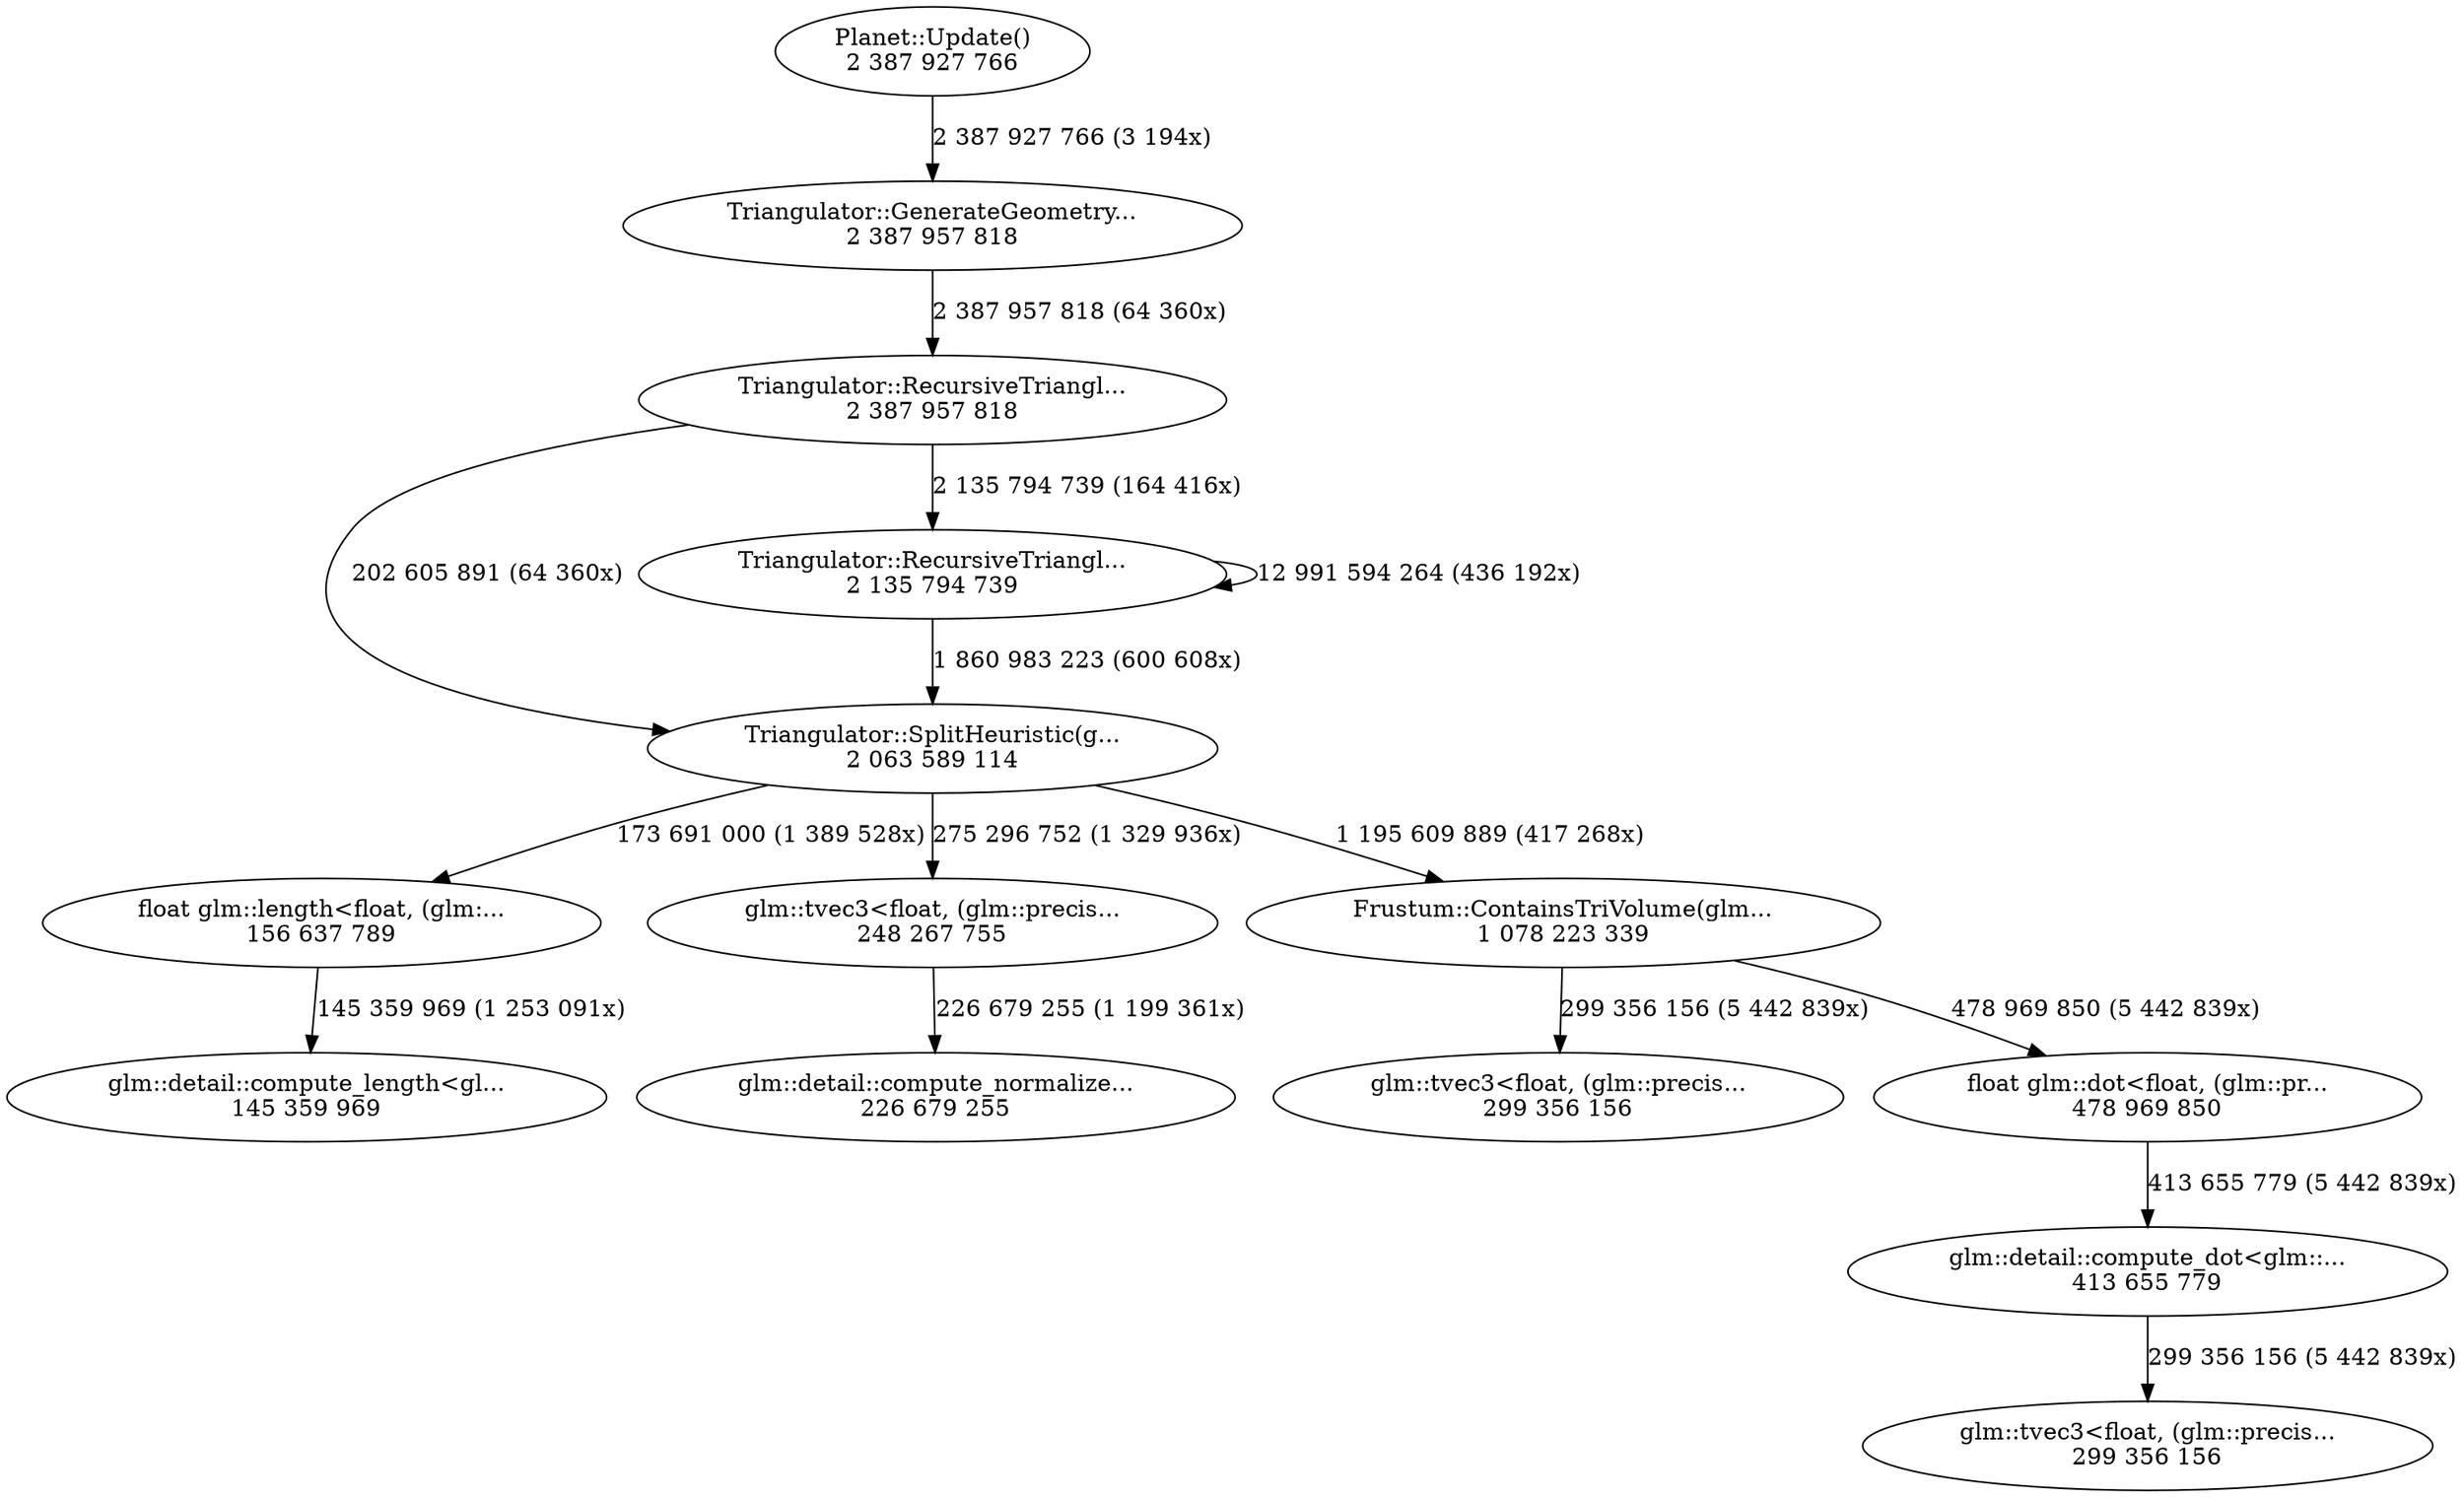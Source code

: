 digraph "callgraph" {
  F560dbcf68a88 [label="float glm::length<float, (glm:...\n156 637 789"];
  F560dbd3f0808 [label="glm::tvec3<float, (glm::precis...\n299 356 156"];
  F560dbd3f1038 [label="glm::tvec3<float, (glm::precis...\n248 267 755"];
  F560dbd3f24d8 [label="float glm::dot<float, (glm::pr...\n478 969 850"];
  F560dbd4975b8 [label="Planet::Update()\n2 387 927 766"];
  F560dbd499158 [label="Triangulator::GenerateGeometry...\n2 387 957 818"];
  F560dbd49d5c8 [label="glm::tvec3<float, (glm::precis...\n299 356 156"];
  F560dbd5a6fb8 [label="Triangulator::RecursiveTriangl...\n2 387 957 818"];
  F560dbd5a78a8 [label="Triangulator::SplitHeuristic(g...\n2 063 589 114"];
  F560dbd5a87f8 [label="Triangulator::RecursiveTriangl...\n2 135 794 739"];
  F560dbd5ac2c8 [label="Frustum::ContainsTriVolume(glm...\n1 078 223 339"];
  F560dbd5b7c48 [label="glm::detail::compute_dot<glm::...\n413 655 779"];
  F560dbd5b8618 [label="glm::detail::compute_normalize...\n226 679 255"];
  F560dbd6c50f8 [label="glm::detail::compute_length<gl...\n145 359 969"];
  F560dbcf68a88 -> F560dbd6c50f8 [weight=2,label="145 359 969 (1 253 091x)"];
  F560dbd3f1038 -> F560dbd5b8618 [weight=2,label="226 679 255 (1 199 361x)"];
  F560dbd3f24d8 -> F560dbd5b7c48 [weight=2,label="413 655 779 (5 442 839x)"];
  F560dbd4975b8 -> F560dbd499158 [weight=3,label="2 387 927 766 (3 194x)"];
  F560dbd499158 -> F560dbd5a6fb8 [weight=3,label="2 387 957 818 (64 360x)"];
  F560dbd5a6fb8 -> F560dbd5a78a8 [weight=2,label="202 605 891 (64 360x)"];
  F560dbd5a6fb8 -> F560dbd5a87f8 [weight=3,label="2 135 794 739 (164 416x)"];
  F560dbd5a78a8 -> F560dbcf68a88 [weight=2,label="173 691 000 (1 389 528x)"];
  F560dbd5a78a8 -> F560dbd3f1038 [weight=2,label="275 296 752 (1 329 936x)"];
  F560dbd5a78a8 -> F560dbd5ac2c8 [weight=3,label="1 195 609 889 (417 268x)"];
  F560dbd5a87f8 -> F560dbd5a78a8 [weight=3,label="1 860 983 223 (600 608x)"];
  F560dbd5a87f8 -> F560dbd5a87f8 [weight=3,label="12 991 594 264 (436 192x)"];
  F560dbd5ac2c8 -> F560dbd3f0808 [weight=2,label="299 356 156 (5 442 839x)"];
  F560dbd5ac2c8 -> F560dbd3f24d8 [weight=2,label="478 969 850 (5 442 839x)"];
  F560dbd5b7c48 -> F560dbd49d5c8 [weight=2,label="299 356 156 (5 442 839x)"];
}
